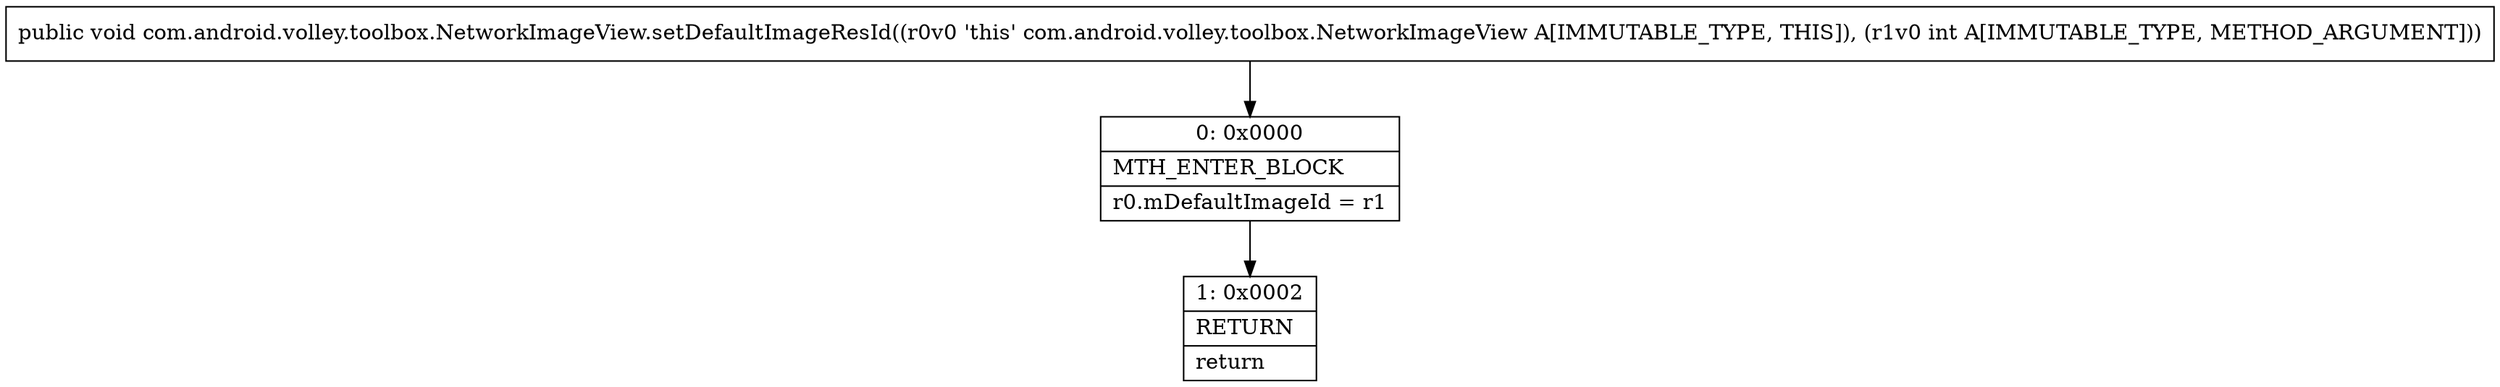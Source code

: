 digraph "CFG forcom.android.volley.toolbox.NetworkImageView.setDefaultImageResId(I)V" {
Node_0 [shape=record,label="{0\:\ 0x0000|MTH_ENTER_BLOCK\l|r0.mDefaultImageId = r1\l}"];
Node_1 [shape=record,label="{1\:\ 0x0002|RETURN\l|return\l}"];
MethodNode[shape=record,label="{public void com.android.volley.toolbox.NetworkImageView.setDefaultImageResId((r0v0 'this' com.android.volley.toolbox.NetworkImageView A[IMMUTABLE_TYPE, THIS]), (r1v0 int A[IMMUTABLE_TYPE, METHOD_ARGUMENT])) }"];
MethodNode -> Node_0;
Node_0 -> Node_1;
}

